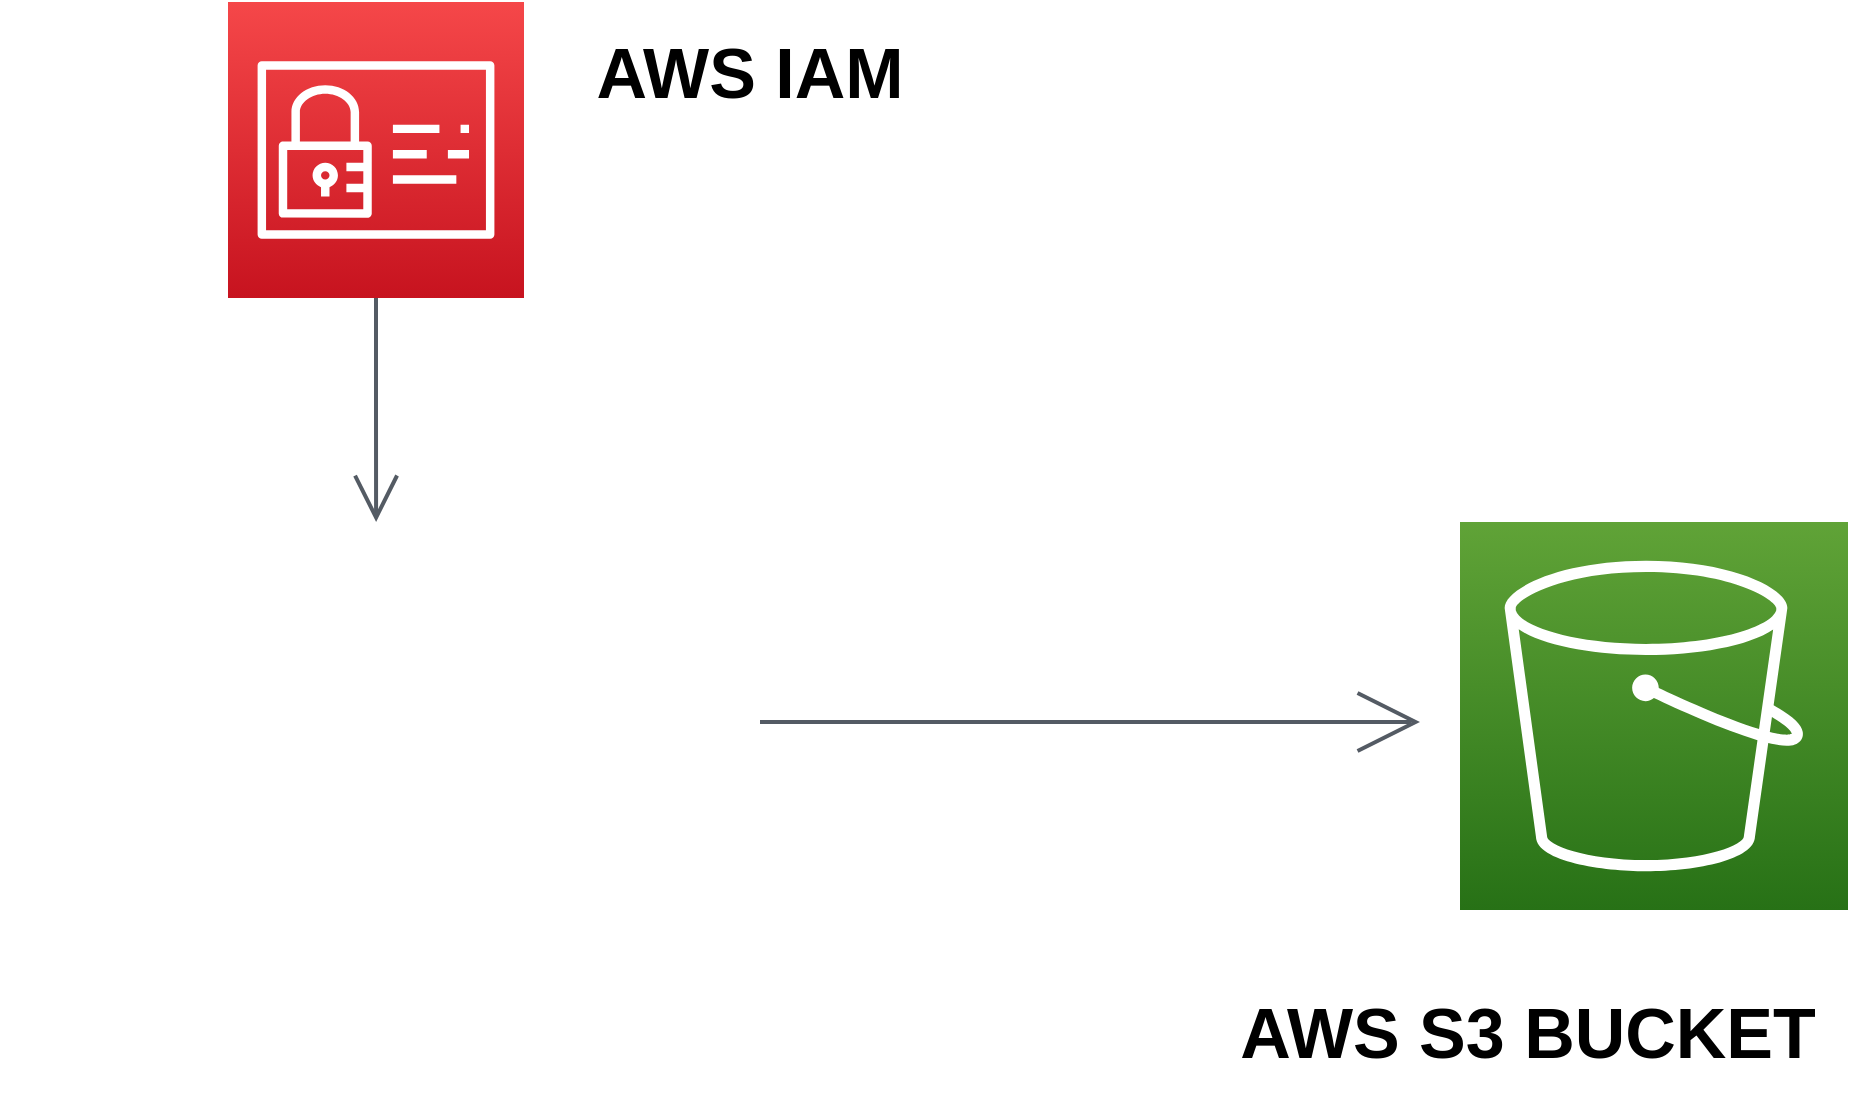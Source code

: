 <mxfile version="20.3.7" type="github">
  <diagram id="Ht1M8jgEwFfnCIfOTk4-" name="Page-1">
    <mxGraphModel dx="1597" dy="122" grid="1" gridSize="10" guides="1" tooltips="1" connect="1" arrows="1" fold="1" page="1" pageScale="1" pageWidth="1169" pageHeight="827" math="0" shadow="0">
      <root>
        <mxCell id="0" />
        <mxCell id="1" parent="0" />
        <mxCell id="SCVMTBWpLvtzJIhz15lM-26" value="" style="edgeStyle=orthogonalEdgeStyle;html=1;endArrow=open;elbow=vertical;startArrow=none;endFill=0;strokeColor=#545B64;rounded=0;fontSize=14;strokeWidth=2;exitX=0.5;exitY=1;exitDx=0;exitDy=0;exitPerimeter=0;endSize=19;" parent="1" edge="1" target="LmZkYdJSR_f76z0yGZLQ-3" source="LmZkYdJSR_f76z0yGZLQ-2">
          <mxGeometry x="-0.037" y="20" width="100" relative="1" as="geometry">
            <mxPoint x="253.5" y="1140" as="sourcePoint" />
            <mxPoint x="334.5" y="1140" as="targetPoint" />
            <mxPoint as="offset" />
          </mxGeometry>
        </mxCell>
        <mxCell id="SCVMTBWpLvtzJIhz15lM-29" value="" style="edgeStyle=orthogonalEdgeStyle;html=1;endArrow=open;elbow=vertical;startArrow=none;endFill=0;strokeColor=#545B64;rounded=0;fontSize=14;strokeWidth=2;sourcePerimeterSpacing=2;endSize=27;startSize=23;jumpSize=11;" parent="1" edge="1">
          <mxGeometry x="0.004" y="-11" width="100" relative="1" as="geometry">
            <mxPoint x="500" y="1270" as="sourcePoint" />
            <mxPoint x="830" y="1270" as="targetPoint" />
            <mxPoint as="offset" />
            <Array as="points">
              <mxPoint x="675.43" y="1270.29" />
            </Array>
          </mxGeometry>
        </mxCell>
        <mxCell id="LmZkYdJSR_f76z0yGZLQ-1" value="" style="sketch=0;points=[[0,0,0],[0.25,0,0],[0.5,0,0],[0.75,0,0],[1,0,0],[0,1,0],[0.25,1,0],[0.5,1,0],[0.75,1,0],[1,1,0],[0,0.25,0],[0,0.5,0],[0,0.75,0],[1,0.25,0],[1,0.5,0],[1,0.75,0]];outlineConnect=0;fontColor=#232F3E;gradientColor=#60A337;gradientDirection=north;fillColor=#277116;strokeColor=#ffffff;dashed=0;verticalLabelPosition=bottom;verticalAlign=top;align=center;html=1;fontSize=12;fontStyle=0;aspect=fixed;shape=mxgraph.aws4.resourceIcon;resIcon=mxgraph.aws4.s3;" vertex="1" parent="1">
          <mxGeometry x="850" y="1170" width="194" height="194" as="geometry" />
        </mxCell>
        <mxCell id="LmZkYdJSR_f76z0yGZLQ-2" value="" style="sketch=0;points=[[0,0,0],[0.25,0,0],[0.5,0,0],[0.75,0,0],[1,0,0],[0,1,0],[0.25,1,0],[0.5,1,0],[0.75,1,0],[1,1,0],[0,0.25,0],[0,0.5,0],[0,0.75,0],[1,0.25,0],[1,0.5,0],[1,0.75,0]];outlineConnect=0;fontColor=#232F3E;gradientColor=#F54749;gradientDirection=north;fillColor=#C7131F;strokeColor=#ffffff;dashed=0;verticalLabelPosition=bottom;verticalAlign=top;align=center;html=1;fontSize=12;fontStyle=0;aspect=fixed;shape=mxgraph.aws4.resourceIcon;resIcon=mxgraph.aws4.identity_and_access_management;" vertex="1" parent="1">
          <mxGeometry x="234" y="910" width="148" height="148" as="geometry" />
        </mxCell>
        <mxCell id="LmZkYdJSR_f76z0yGZLQ-3" value="" style="shape=image;imageAspect=0;aspect=fixed;verticalLabelPosition=bottom;verticalAlign=top;image=https://upload.wikimedia.org/wikipedia/commons/d/d9/Node.js_logo.svg;" vertex="1" parent="1">
          <mxGeometry x="120" y="1170" width="376.1" height="230" as="geometry" />
        </mxCell>
        <mxCell id="LmZkYdJSR_f76z0yGZLQ-4" value="&lt;b&gt;&lt;font style=&quot;font-size: 35px;&quot;&gt;AWS IAM&lt;/font&gt;&lt;/b&gt;" style="text;html=1;strokeColor=none;fillColor=none;align=center;verticalAlign=middle;whiteSpace=wrap;rounded=0;" vertex="1" parent="1">
          <mxGeometry x="400" y="910" width="190" height="70" as="geometry" />
        </mxCell>
        <mxCell id="LmZkYdJSR_f76z0yGZLQ-5" value="&lt;b&gt;&lt;font style=&quot;font-size: 35px;&quot;&gt;AWS S3 BUCKET&lt;/font&gt;&lt;/b&gt;" style="text;html=1;strokeColor=none;fillColor=none;align=center;verticalAlign=middle;whiteSpace=wrap;rounded=0;" vertex="1" parent="1">
          <mxGeometry x="724" y="1390" width="320" height="70" as="geometry" />
        </mxCell>
      </root>
    </mxGraphModel>
  </diagram>
</mxfile>

